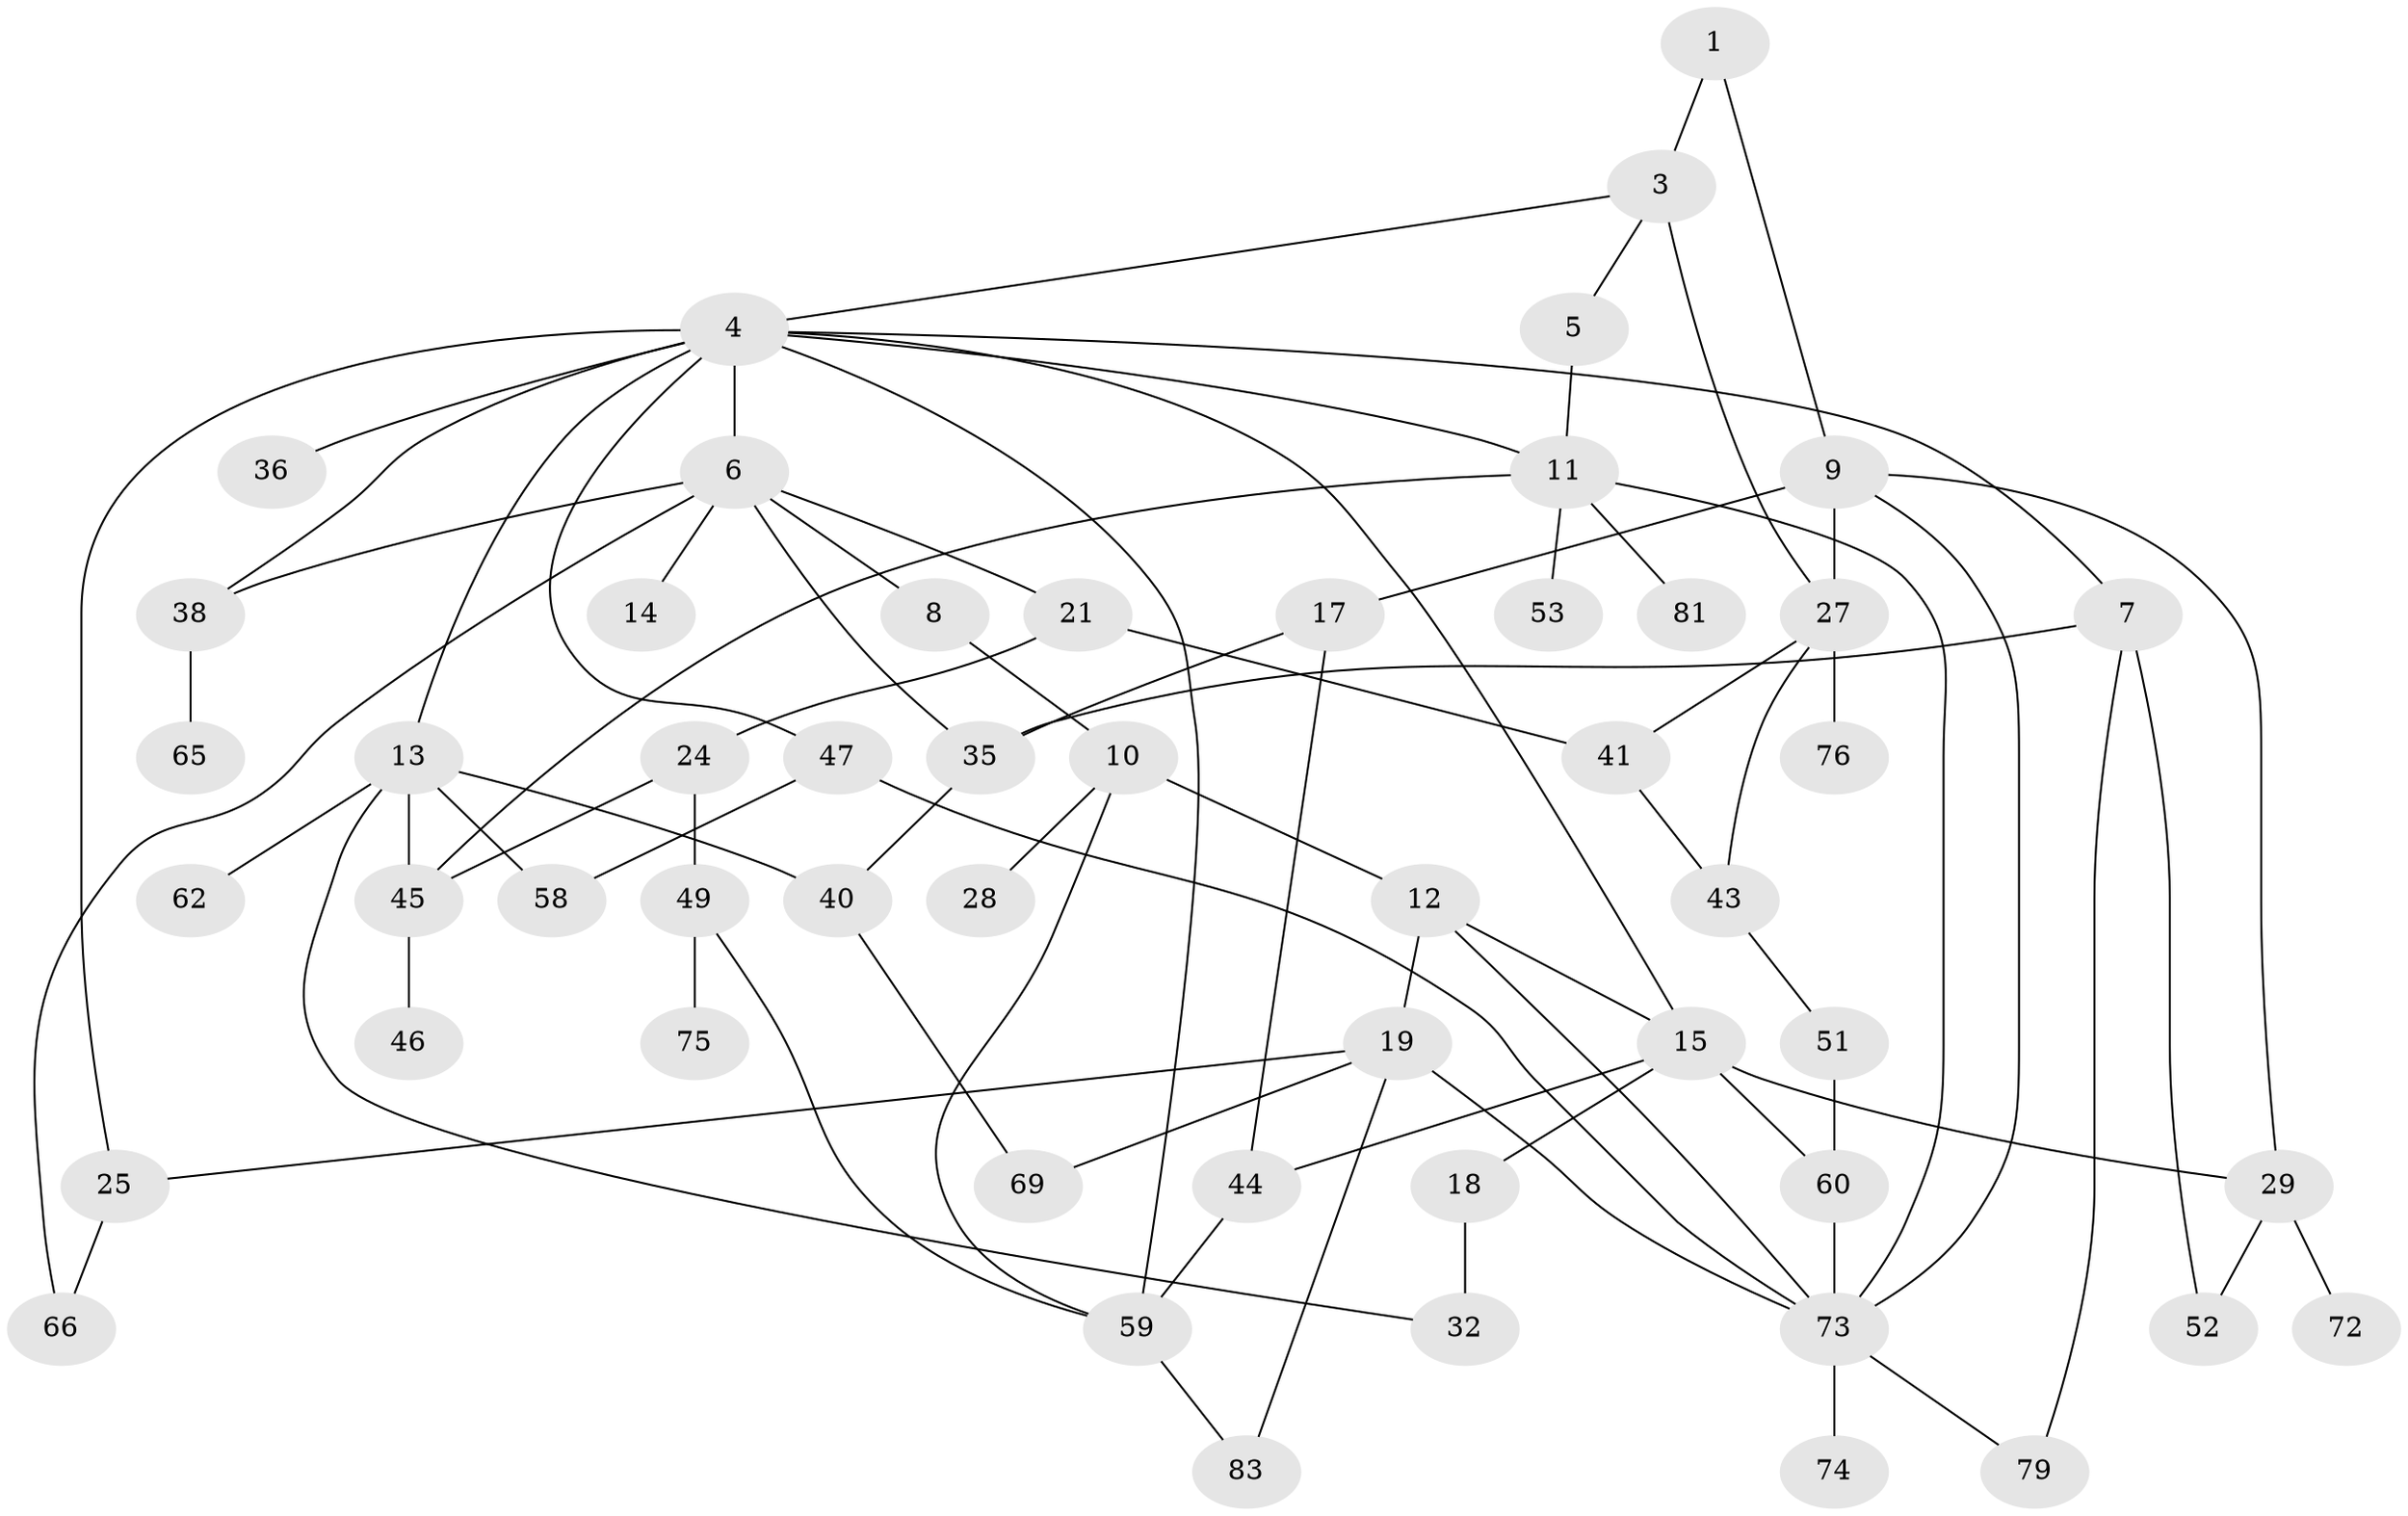 // Generated by graph-tools (version 1.1) at 2025/23/03/03/25 07:23:30]
// undirected, 53 vertices, 82 edges
graph export_dot {
graph [start="1"]
  node [color=gray90,style=filled];
  1 [super="+2"];
  3 [super="+22"];
  4 [super="+26"];
  5;
  6 [super="+56"];
  7 [super="+16"];
  8 [super="+67"];
  9 [super="+70"];
  10 [super="+34"];
  11 [super="+31"];
  12 [super="+23"];
  13 [super="+33"];
  14;
  15 [super="+20"];
  17 [super="+30"];
  18 [super="+37"];
  19 [super="+57"];
  21;
  24 [super="+39"];
  25 [super="+63"];
  27 [super="+42"];
  28;
  29 [super="+82"];
  32;
  35 [super="+77"];
  36;
  38 [super="+71"];
  40 [super="+50"];
  41 [super="+48"];
  43 [super="+64"];
  44 [super="+80"];
  45;
  46;
  47;
  49;
  51;
  52 [super="+54"];
  53 [super="+55"];
  58;
  59 [super="+61"];
  60 [super="+68"];
  62;
  65;
  66;
  69;
  72;
  73 [super="+78"];
  74;
  75;
  76;
  79;
  81;
  83;
  1 -- 3;
  1 -- 9;
  3 -- 4;
  3 -- 5;
  3 -- 27;
  4 -- 6;
  4 -- 7;
  4 -- 13;
  4 -- 25;
  4 -- 59;
  4 -- 11;
  4 -- 36;
  4 -- 38;
  4 -- 47;
  4 -- 15;
  5 -- 11;
  6 -- 8;
  6 -- 14;
  6 -- 21;
  6 -- 66;
  6 -- 35;
  6 -- 38;
  7 -- 52;
  7 -- 79;
  7 -- 35;
  8 -- 10;
  9 -- 17;
  9 -- 73;
  9 -- 27;
  9 -- 29;
  10 -- 12;
  10 -- 28;
  10 -- 59;
  11 -- 81;
  11 -- 53;
  11 -- 73;
  11 -- 45;
  12 -- 15;
  12 -- 19;
  12 -- 73;
  13 -- 32;
  13 -- 45 [weight=2];
  13 -- 58;
  13 -- 40;
  13 -- 62;
  15 -- 18;
  15 -- 29;
  15 -- 44;
  15 -- 60;
  17 -- 35;
  17 -- 44;
  18 -- 32;
  19 -- 25;
  19 -- 69;
  19 -- 73;
  19 -- 83;
  21 -- 24;
  21 -- 41;
  24 -- 45;
  24 -- 49;
  25 -- 66;
  27 -- 41;
  27 -- 76;
  27 -- 43;
  29 -- 72;
  29 -- 52;
  35 -- 40;
  38 -- 65;
  40 -- 69;
  41 -- 43;
  43 -- 51;
  44 -- 59;
  45 -- 46;
  47 -- 58;
  47 -- 73;
  49 -- 75;
  49 -- 59;
  51 -- 60;
  59 -- 83;
  60 -- 73;
  73 -- 74;
  73 -- 79;
}
